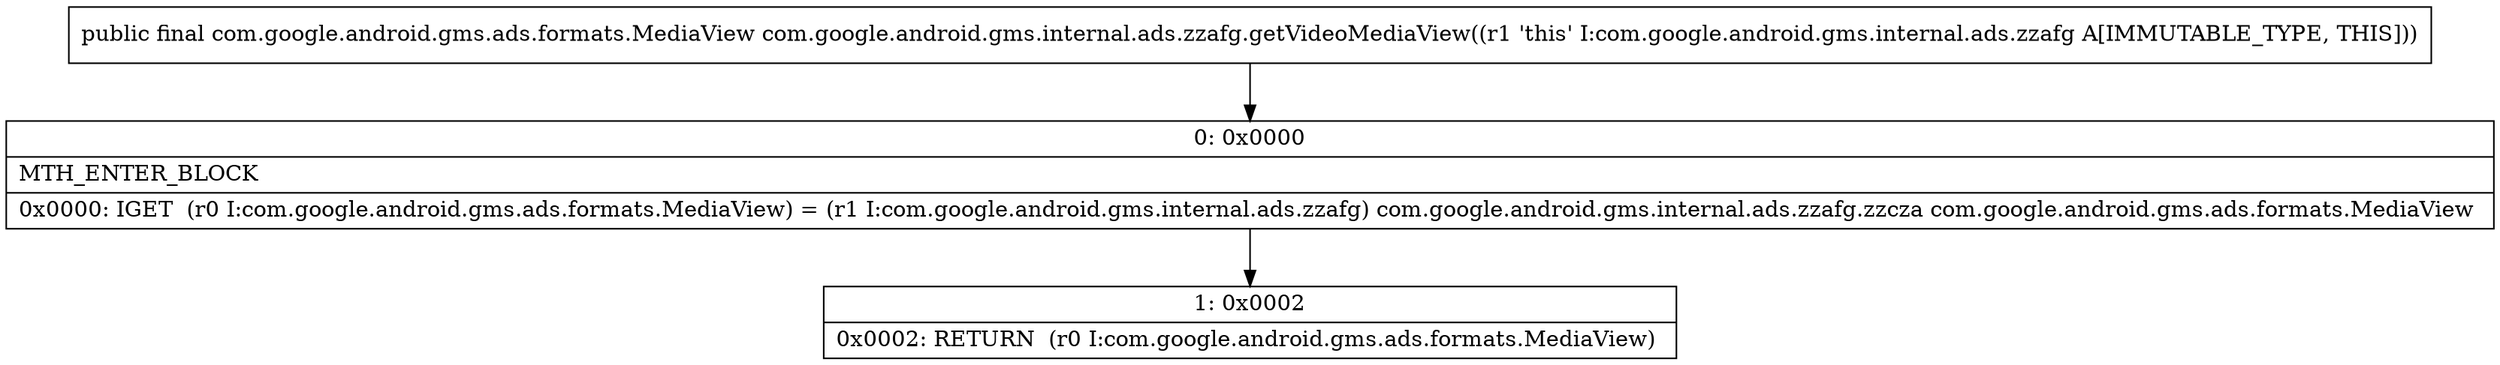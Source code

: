 digraph "CFG forcom.google.android.gms.internal.ads.zzafg.getVideoMediaView()Lcom\/google\/android\/gms\/ads\/formats\/MediaView;" {
Node_0 [shape=record,label="{0\:\ 0x0000|MTH_ENTER_BLOCK\l|0x0000: IGET  (r0 I:com.google.android.gms.ads.formats.MediaView) = (r1 I:com.google.android.gms.internal.ads.zzafg) com.google.android.gms.internal.ads.zzafg.zzcza com.google.android.gms.ads.formats.MediaView \l}"];
Node_1 [shape=record,label="{1\:\ 0x0002|0x0002: RETURN  (r0 I:com.google.android.gms.ads.formats.MediaView) \l}"];
MethodNode[shape=record,label="{public final com.google.android.gms.ads.formats.MediaView com.google.android.gms.internal.ads.zzafg.getVideoMediaView((r1 'this' I:com.google.android.gms.internal.ads.zzafg A[IMMUTABLE_TYPE, THIS])) }"];
MethodNode -> Node_0;
Node_0 -> Node_1;
}

